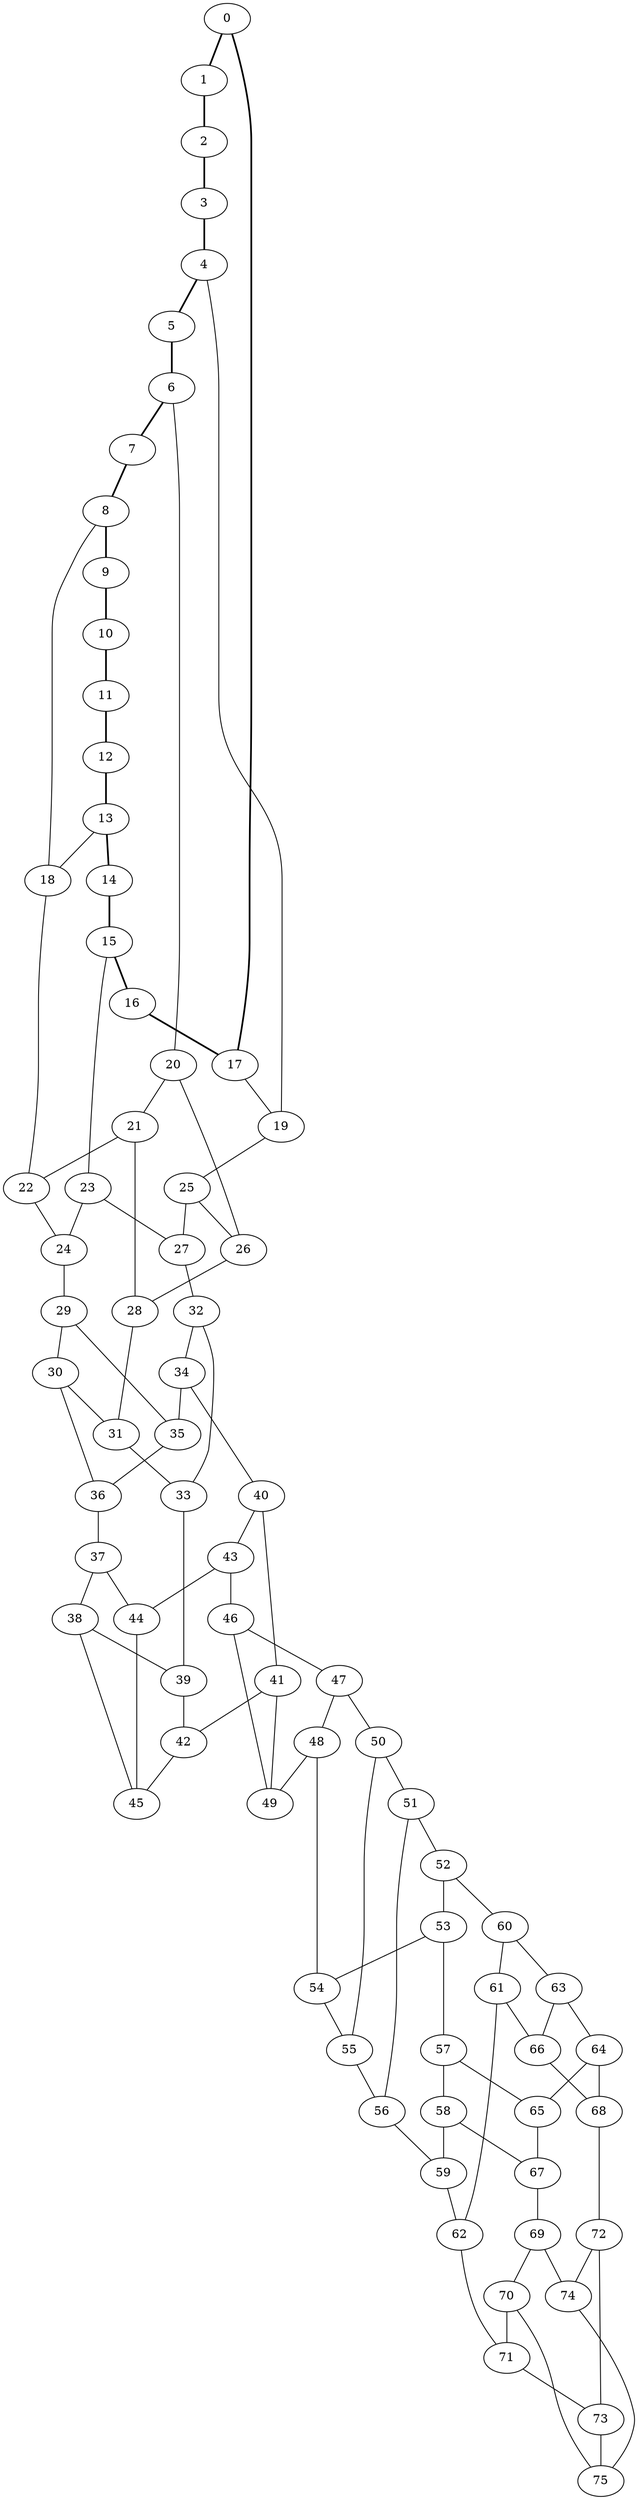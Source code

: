 graph G {
0 [ pos = " 22.00,0.00!" ];
0 -- 1[style=bold];
0 -- 17[style=bold];
1 [ pos = " 20.67,7.52!" ];
1 -- 2[style=bold];
2 [ pos = " 16.85,14.14!" ];
2 -- 3[style=bold];
3 [ pos = " 11.00,19.05!" ];
3 -- 4[style=bold];
4 [ pos = " 3.82,21.67!" ];
4 -- 5[style=bold];
4 -- 19;
5 [ pos = " -3.82,21.67!" ];
5 -- 6[style=bold];
6 [ pos = " -11.00,19.05!" ];
6 -- 7[style=bold];
6 -- 20;
7 [ pos = " -16.85,14.14!" ];
7 -- 8[style=bold];
8 [ pos = " -20.67,7.52!" ];
8 -- 9[style=bold];
8 -- 18;
9 [ pos = " -22.00,0.00!" ];
9 -- 10[style=bold];
10 [ pos = " -20.67,-7.52!" ];
10 -- 11[style=bold];
11 [ pos = " -16.85,-14.14!" ];
11 -- 12[style=bold];
12 [ pos = " -11.00,-19.05!" ];
12 -- 13[style=bold];
13 [ pos = " -3.82,-21.67!" ];
13 -- 14[style=bold];
13 -- 18;
14 [ pos = " 3.82,-21.67!" ];
14 -- 15[style=bold];
15 [ pos = " 11.00,-19.05!" ];
15 -- 16[style=bold];
15 -- 23;
16 [ pos = " 16.85,-14.14!" ];
16 -- 17[style=bold];
17 [ pos = " 20.67,-7.52!" ];
17 -- 19;
18 -- 22;
19 -- 25;
20 -- 21;
20 -- 26;
21 -- 22;
21 -- 28;
22 -- 24;
23 -- 24;
23 -- 27;
24 -- 29;
25 -- 26;
25 -- 27;
26 -- 28;
27 -- 32;
28 -- 31;
29 -- 30;
29 -- 35;
30 -- 31;
30 -- 36;
31 -- 33;
32 -- 33;
32 -- 34;
33 -- 39;
34 -- 35;
34 -- 40;
35 -- 36;
36 -- 37;
37 -- 38;
37 -- 44;
38 -- 39;
38 -- 45;
39 -- 42;
40 -- 41;
40 -- 43;
41 -- 42;
41 -- 49;
42 -- 45;
43 -- 44;
43 -- 46;
44 -- 45;
46 -- 47;
46 -- 49;
47 -- 48;
47 -- 50;
48 -- 49;
48 -- 54;
50 -- 51;
50 -- 55;
51 -- 52;
51 -- 56;
52 -- 53;
52 -- 60;
53 -- 54;
53 -- 57;
54 -- 55;
55 -- 56;
56 -- 59;
57 -- 58;
57 -- 65;
58 -- 59;
58 -- 67;
59 -- 62;
60 -- 61;
60 -- 63;
61 -- 62;
61 -- 66;
62 -- 71;
63 -- 64;
63 -- 66;
64 -- 65;
64 -- 68;
65 -- 67;
66 -- 68;
67 -- 69;
68 -- 72;
69 -- 70;
69 -- 74;
70 -- 71;
70 -- 75;
71 -- 73;
72 -- 73;
72 -- 74;
73 -- 75;
74 -- 75;
}
